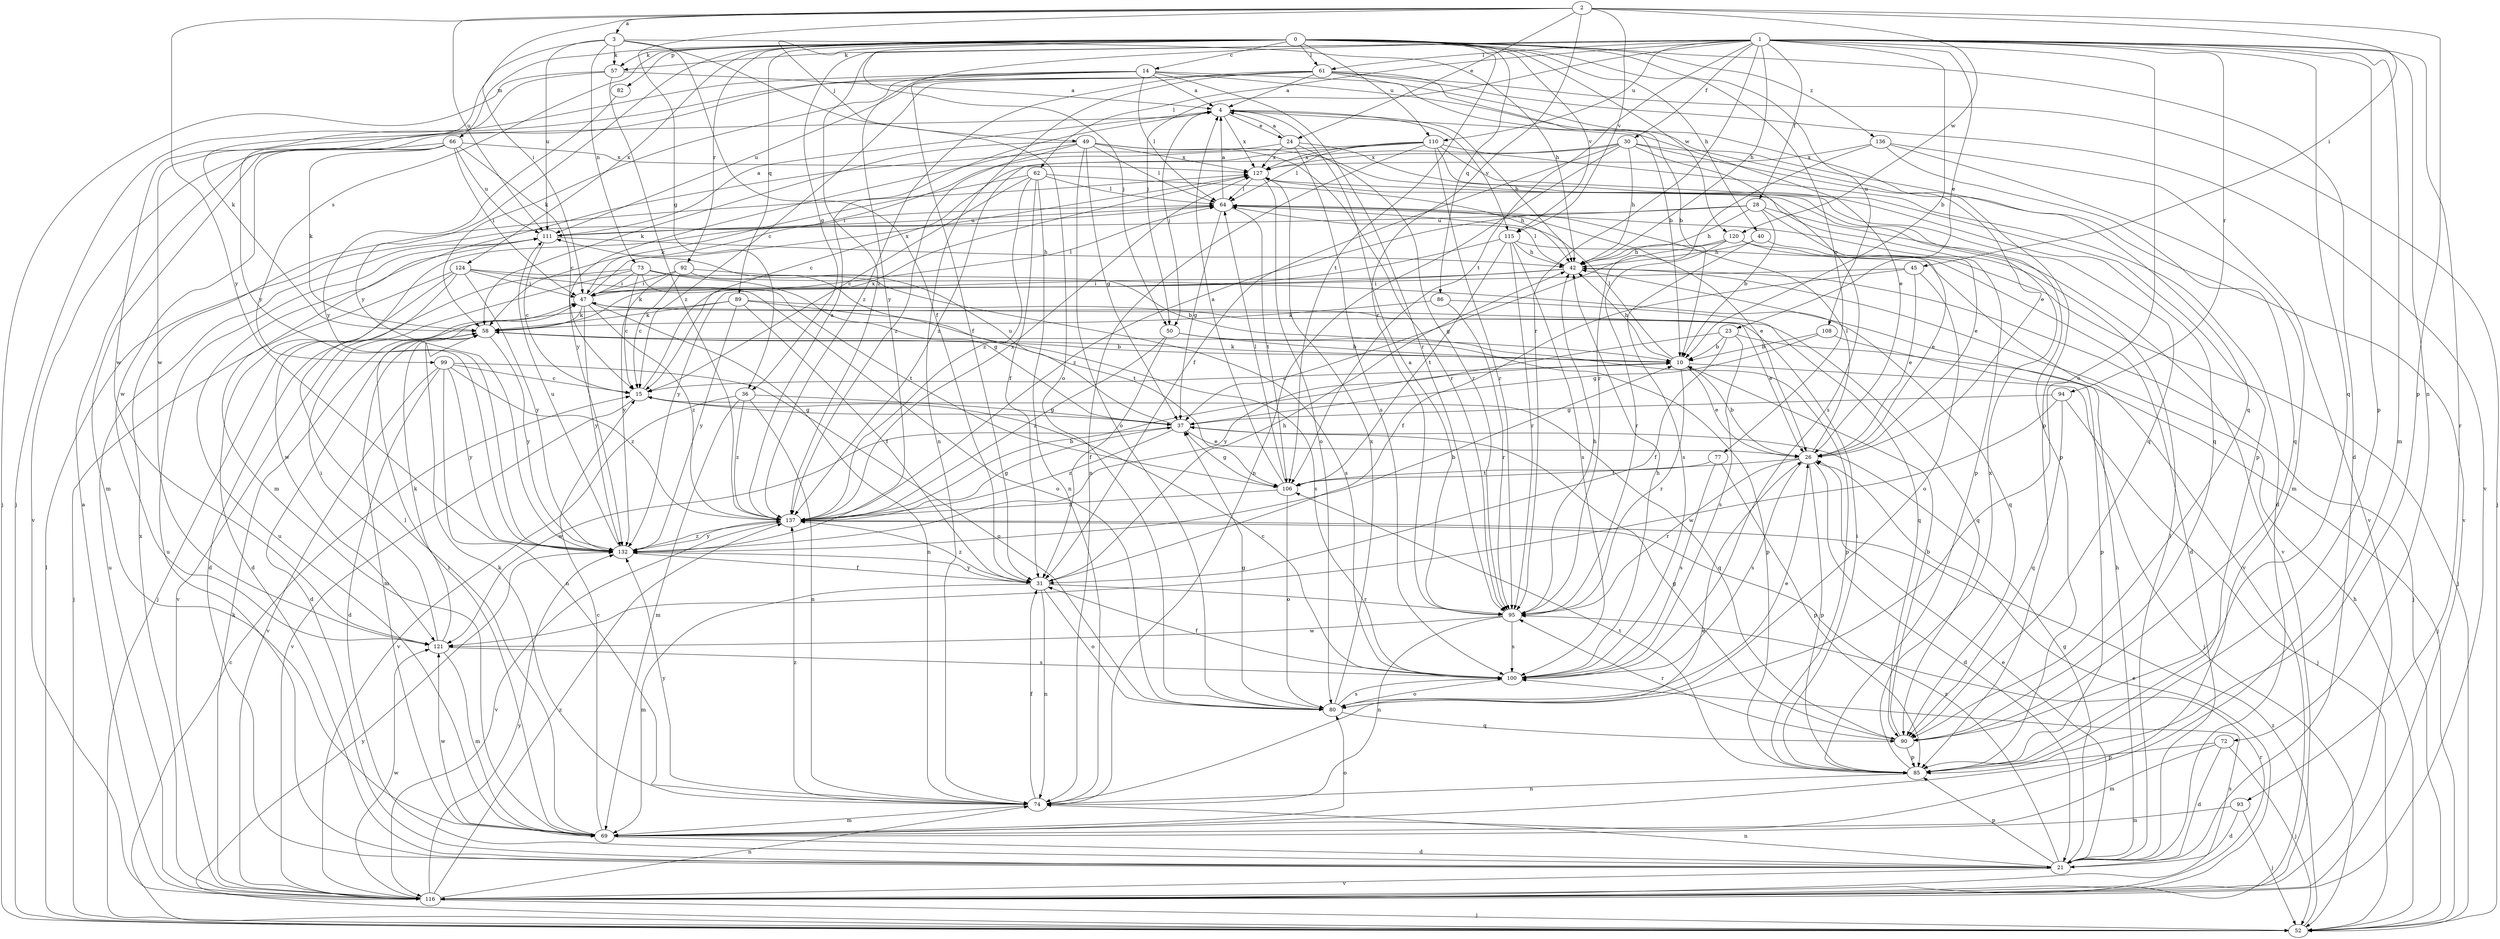 strict digraph  {
0;
1;
2;
3;
4;
10;
14;
15;
21;
23;
24;
26;
28;
30;
31;
36;
37;
40;
42;
45;
47;
49;
50;
52;
57;
58;
61;
62;
64;
66;
69;
72;
73;
74;
77;
80;
82;
85;
86;
89;
90;
92;
93;
94;
95;
99;
100;
106;
108;
110;
111;
115;
116;
120;
121;
124;
127;
132;
136;
137;
0 -> 14  [label=c];
0 -> 21  [label=d];
0 -> 40  [label=h];
0 -> 49  [label=j];
0 -> 50  [label=j];
0 -> 57  [label=k];
0 -> 61  [label=l];
0 -> 66  [label=m];
0 -> 77  [label=o];
0 -> 82  [label=p];
0 -> 86  [label=q];
0 -> 89  [label=q];
0 -> 92  [label=r];
0 -> 99  [label=s];
0 -> 106  [label=t];
0 -> 108  [label=u];
0 -> 110  [label=u];
0 -> 115  [label=v];
0 -> 120  [label=w];
0 -> 124  [label=x];
0 -> 132  [label=y];
0 -> 136  [label=z];
1 -> 10  [label=b];
1 -> 23  [label=e];
1 -> 28  [label=f];
1 -> 30  [label=f];
1 -> 36  [label=g];
1 -> 42  [label=h];
1 -> 50  [label=j];
1 -> 57  [label=k];
1 -> 61  [label=l];
1 -> 62  [label=l];
1 -> 69  [label=m];
1 -> 72  [label=n];
1 -> 80  [label=o];
1 -> 85  [label=p];
1 -> 90  [label=q];
1 -> 93  [label=r];
1 -> 94  [label=r];
1 -> 95  [label=r];
1 -> 106  [label=t];
1 -> 110  [label=u];
1 -> 132  [label=y];
1 -> 137  [label=z];
2 -> 3  [label=a];
2 -> 24  [label=e];
2 -> 36  [label=g];
2 -> 45  [label=i];
2 -> 47  [label=i];
2 -> 85  [label=p];
2 -> 95  [label=r];
2 -> 111  [label=u];
2 -> 115  [label=v];
2 -> 120  [label=w];
2 -> 132  [label=y];
3 -> 31  [label=f];
3 -> 42  [label=h];
3 -> 57  [label=k];
3 -> 73  [label=n];
3 -> 80  [label=o];
3 -> 111  [label=u];
3 -> 132  [label=y];
4 -> 24  [label=e];
4 -> 26  [label=e];
4 -> 42  [label=h];
4 -> 50  [label=j];
4 -> 115  [label=v];
4 -> 127  [label=x];
10 -> 15  [label=c];
10 -> 26  [label=e];
10 -> 42  [label=h];
10 -> 52  [label=j];
10 -> 58  [label=k];
10 -> 64  [label=l];
10 -> 95  [label=r];
14 -> 4  [label=a];
14 -> 10  [label=b];
14 -> 31  [label=f];
14 -> 52  [label=j];
14 -> 58  [label=k];
14 -> 64  [label=l];
14 -> 85  [label=p];
14 -> 95  [label=r];
14 -> 121  [label=w];
15 -> 37  [label=g];
15 -> 90  [label=q];
15 -> 116  [label=v];
15 -> 127  [label=x];
21 -> 26  [label=e];
21 -> 37  [label=g];
21 -> 42  [label=h];
21 -> 64  [label=l];
21 -> 74  [label=n];
21 -> 85  [label=p];
21 -> 111  [label=u];
21 -> 116  [label=v];
21 -> 137  [label=z];
23 -> 10  [label=b];
23 -> 31  [label=f];
23 -> 52  [label=j];
23 -> 100  [label=s];
23 -> 132  [label=y];
24 -> 4  [label=a];
24 -> 69  [label=m];
24 -> 90  [label=q];
24 -> 95  [label=r];
24 -> 100  [label=s];
24 -> 127  [label=x];
26 -> 10  [label=b];
26 -> 21  [label=d];
26 -> 64  [label=l];
26 -> 85  [label=p];
26 -> 95  [label=r];
26 -> 100  [label=s];
26 -> 106  [label=t];
28 -> 10  [label=b];
28 -> 26  [label=e];
28 -> 42  [label=h];
28 -> 111  [label=u];
28 -> 116  [label=v];
28 -> 137  [label=z];
30 -> 15  [label=c];
30 -> 26  [label=e];
30 -> 31  [label=f];
30 -> 42  [label=h];
30 -> 74  [label=n];
30 -> 100  [label=s];
30 -> 116  [label=v];
30 -> 127  [label=x];
31 -> 42  [label=h];
31 -> 69  [label=m];
31 -> 74  [label=n];
31 -> 80  [label=o];
31 -> 95  [label=r];
31 -> 132  [label=y];
31 -> 137  [label=z];
36 -> 37  [label=g];
36 -> 69  [label=m];
36 -> 74  [label=n];
36 -> 116  [label=v];
36 -> 137  [label=z];
37 -> 26  [label=e];
37 -> 111  [label=u];
37 -> 121  [label=w];
37 -> 137  [label=z];
40 -> 42  [label=h];
40 -> 52  [label=j];
40 -> 100  [label=s];
42 -> 47  [label=i];
42 -> 52  [label=j];
42 -> 58  [label=k];
42 -> 64  [label=l];
45 -> 26  [label=e];
45 -> 31  [label=f];
45 -> 47  [label=i];
45 -> 80  [label=o];
47 -> 58  [label=k];
47 -> 64  [label=l];
47 -> 74  [label=n];
47 -> 90  [label=q];
47 -> 127  [label=x];
47 -> 132  [label=y];
47 -> 137  [label=z];
49 -> 37  [label=g];
49 -> 58  [label=k];
49 -> 64  [label=l];
49 -> 80  [label=o];
49 -> 85  [label=p];
49 -> 95  [label=r];
49 -> 127  [label=x];
49 -> 132  [label=y];
49 -> 137  [label=z];
50 -> 10  [label=b];
50 -> 31  [label=f];
50 -> 85  [label=p];
50 -> 137  [label=z];
52 -> 15  [label=c];
52 -> 42  [label=h];
52 -> 64  [label=l];
52 -> 132  [label=y];
52 -> 137  [label=z];
57 -> 4  [label=a];
57 -> 52  [label=j];
57 -> 58  [label=k];
57 -> 137  [label=z];
58 -> 10  [label=b];
58 -> 21  [label=d];
58 -> 69  [label=m];
58 -> 85  [label=p];
58 -> 132  [label=y];
61 -> 4  [label=a];
61 -> 10  [label=b];
61 -> 15  [label=c];
61 -> 52  [label=j];
61 -> 74  [label=n];
61 -> 90  [label=q];
61 -> 111  [label=u];
61 -> 116  [label=v];
61 -> 121  [label=w];
61 -> 137  [label=z];
62 -> 15  [label=c];
62 -> 31  [label=f];
62 -> 42  [label=h];
62 -> 58  [label=k];
62 -> 64  [label=l];
62 -> 74  [label=n];
62 -> 137  [label=z];
64 -> 4  [label=a];
64 -> 26  [label=e];
64 -> 37  [label=g];
64 -> 106  [label=t];
64 -> 111  [label=u];
66 -> 15  [label=c];
66 -> 47  [label=i];
66 -> 58  [label=k];
66 -> 69  [label=m];
66 -> 111  [label=u];
66 -> 116  [label=v];
66 -> 121  [label=w];
66 -> 127  [label=x];
69 -> 15  [label=c];
69 -> 21  [label=d];
69 -> 47  [label=i];
69 -> 64  [label=l];
69 -> 80  [label=o];
69 -> 111  [label=u];
69 -> 121  [label=w];
72 -> 21  [label=d];
72 -> 52  [label=j];
72 -> 69  [label=m];
72 -> 85  [label=p];
73 -> 15  [label=c];
73 -> 21  [label=d];
73 -> 37  [label=g];
73 -> 47  [label=i];
73 -> 52  [label=j];
73 -> 90  [label=q];
73 -> 106  [label=t];
74 -> 26  [label=e];
74 -> 31  [label=f];
74 -> 58  [label=k];
74 -> 69  [label=m];
74 -> 132  [label=y];
74 -> 137  [label=z];
77 -> 85  [label=p];
77 -> 100  [label=s];
77 -> 106  [label=t];
80 -> 26  [label=e];
80 -> 37  [label=g];
80 -> 90  [label=q];
80 -> 100  [label=s];
80 -> 127  [label=x];
82 -> 132  [label=y];
85 -> 47  [label=i];
85 -> 74  [label=n];
85 -> 106  [label=t];
85 -> 127  [label=x];
86 -> 58  [label=k];
86 -> 90  [label=q];
86 -> 95  [label=r];
89 -> 26  [label=e];
89 -> 31  [label=f];
89 -> 58  [label=k];
89 -> 100  [label=s];
89 -> 116  [label=v];
89 -> 132  [label=y];
90 -> 10  [label=b];
90 -> 37  [label=g];
90 -> 85  [label=p];
90 -> 95  [label=r];
92 -> 15  [label=c];
92 -> 47  [label=i];
92 -> 100  [label=s];
92 -> 106  [label=t];
92 -> 132  [label=y];
93 -> 21  [label=d];
93 -> 52  [label=j];
93 -> 69  [label=m];
94 -> 37  [label=g];
94 -> 52  [label=j];
94 -> 90  [label=q];
94 -> 121  [label=w];
95 -> 4  [label=a];
95 -> 42  [label=h];
95 -> 74  [label=n];
95 -> 100  [label=s];
95 -> 121  [label=w];
99 -> 15  [label=c];
99 -> 21  [label=d];
99 -> 74  [label=n];
99 -> 80  [label=o];
99 -> 116  [label=v];
99 -> 132  [label=y];
99 -> 137  [label=z];
100 -> 15  [label=c];
100 -> 31  [label=f];
100 -> 42  [label=h];
100 -> 80  [label=o];
106 -> 4  [label=a];
106 -> 37  [label=g];
106 -> 64  [label=l];
106 -> 80  [label=o];
106 -> 137  [label=z];
108 -> 10  [label=b];
108 -> 37  [label=g];
108 -> 85  [label=p];
110 -> 21  [label=d];
110 -> 47  [label=i];
110 -> 64  [label=l];
110 -> 74  [label=n];
110 -> 85  [label=p];
110 -> 90  [label=q];
110 -> 95  [label=r];
110 -> 127  [label=x];
110 -> 137  [label=z];
111 -> 4  [label=a];
111 -> 15  [label=c];
111 -> 42  [label=h];
115 -> 42  [label=h];
115 -> 95  [label=r];
115 -> 100  [label=s];
115 -> 106  [label=t];
115 -> 116  [label=v];
115 -> 132  [label=y];
116 -> 4  [label=a];
116 -> 26  [label=e];
116 -> 52  [label=j];
116 -> 58  [label=k];
116 -> 74  [label=n];
116 -> 95  [label=r];
116 -> 100  [label=s];
116 -> 111  [label=u];
116 -> 121  [label=w];
116 -> 127  [label=x];
116 -> 132  [label=y];
116 -> 137  [label=z];
120 -> 21  [label=d];
120 -> 26  [label=e];
120 -> 37  [label=g];
120 -> 42  [label=h];
120 -> 95  [label=r];
121 -> 47  [label=i];
121 -> 58  [label=k];
121 -> 69  [label=m];
121 -> 100  [label=s];
124 -> 10  [label=b];
124 -> 21  [label=d];
124 -> 47  [label=i];
124 -> 52  [label=j];
124 -> 80  [label=o];
124 -> 121  [label=w];
124 -> 132  [label=y];
127 -> 64  [label=l];
127 -> 80  [label=o];
127 -> 85  [label=p];
132 -> 10  [label=b];
132 -> 31  [label=f];
132 -> 111  [label=u];
132 -> 137  [label=z];
136 -> 69  [label=m];
136 -> 90  [label=q];
136 -> 95  [label=r];
136 -> 116  [label=v];
136 -> 127  [label=x];
137 -> 4  [label=a];
137 -> 10  [label=b];
137 -> 37  [label=g];
137 -> 116  [label=v];
137 -> 127  [label=x];
137 -> 132  [label=y];
}
